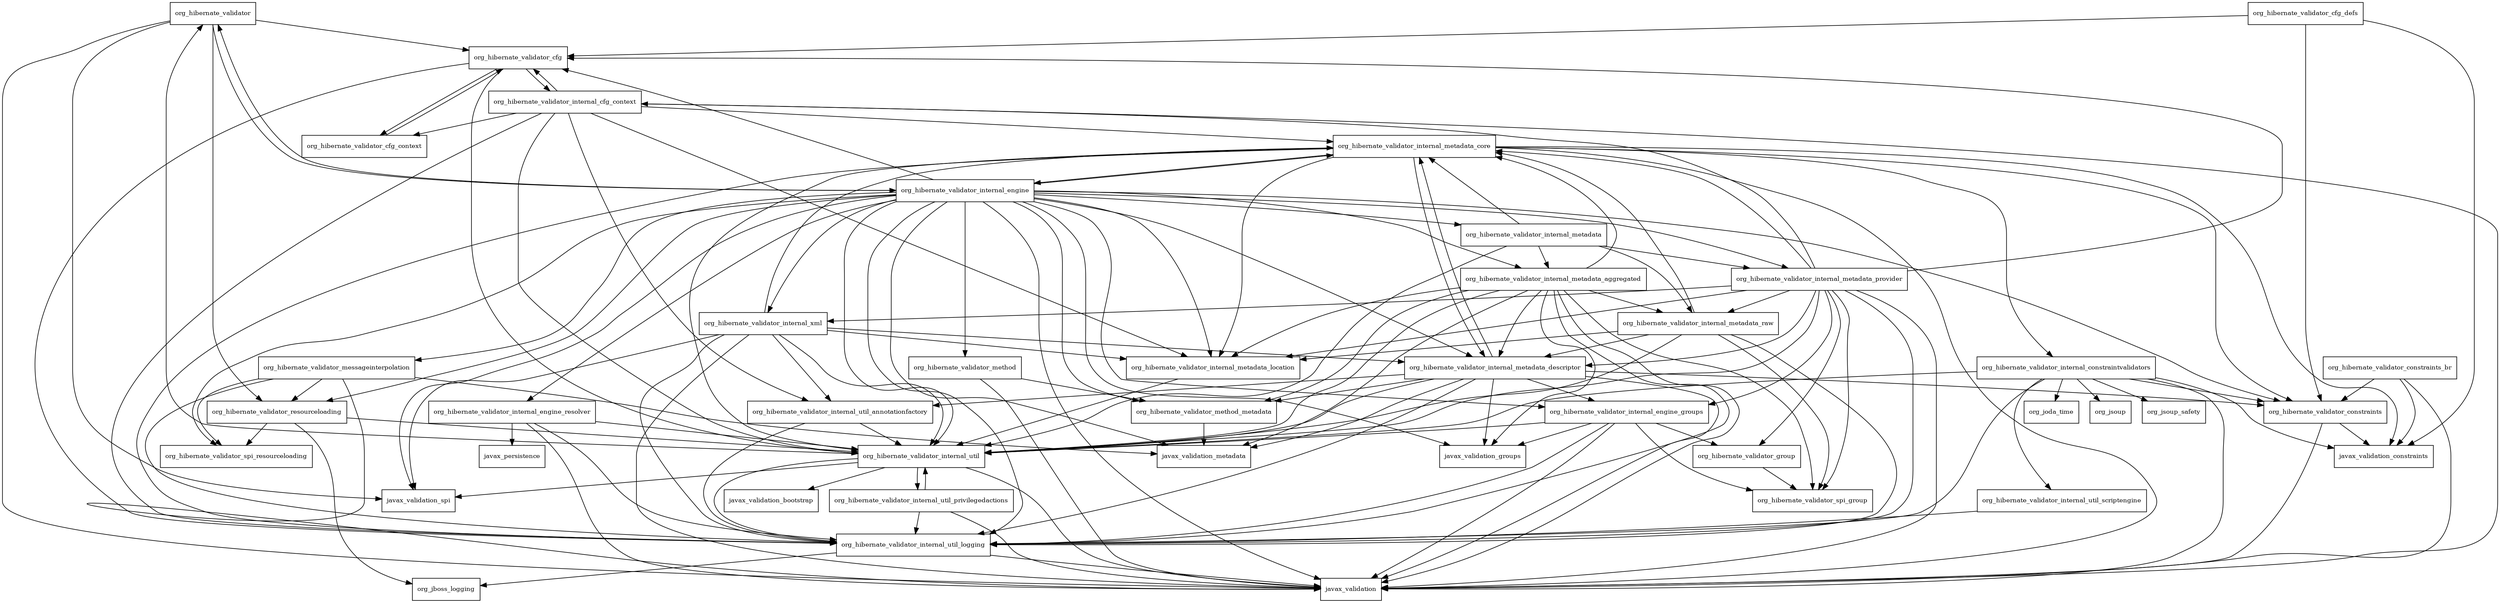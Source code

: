 digraph hibernate_validator_4_3_1_Final_redhat_1_package_dependencies {
  node [shape = box, fontsize=10.0];
  org_hibernate_validator -> javax_validation;
  org_hibernate_validator -> javax_validation_spi;
  org_hibernate_validator -> org_hibernate_validator_cfg;
  org_hibernate_validator -> org_hibernate_validator_internal_engine;
  org_hibernate_validator -> org_hibernate_validator_resourceloading;
  org_hibernate_validator_cfg -> org_hibernate_validator_cfg_context;
  org_hibernate_validator_cfg -> org_hibernate_validator_internal_cfg_context;
  org_hibernate_validator_cfg -> org_hibernate_validator_internal_util;
  org_hibernate_validator_cfg -> org_hibernate_validator_internal_util_logging;
  org_hibernate_validator_cfg_context -> org_hibernate_validator_cfg;
  org_hibernate_validator_cfg_defs -> javax_validation_constraints;
  org_hibernate_validator_cfg_defs -> org_hibernate_validator_cfg;
  org_hibernate_validator_cfg_defs -> org_hibernate_validator_constraints;
  org_hibernate_validator_constraints -> javax_validation;
  org_hibernate_validator_constraints -> javax_validation_constraints;
  org_hibernate_validator_constraints_br -> javax_validation;
  org_hibernate_validator_constraints_br -> javax_validation_constraints;
  org_hibernate_validator_constraints_br -> org_hibernate_validator_constraints;
  org_hibernate_validator_group -> org_hibernate_validator_spi_group;
  org_hibernate_validator_internal_cfg_context -> javax_validation;
  org_hibernate_validator_internal_cfg_context -> org_hibernate_validator_cfg;
  org_hibernate_validator_internal_cfg_context -> org_hibernate_validator_cfg_context;
  org_hibernate_validator_internal_cfg_context -> org_hibernate_validator_internal_metadata_core;
  org_hibernate_validator_internal_cfg_context -> org_hibernate_validator_internal_metadata_location;
  org_hibernate_validator_internal_cfg_context -> org_hibernate_validator_internal_util;
  org_hibernate_validator_internal_cfg_context -> org_hibernate_validator_internal_util_annotationfactory;
  org_hibernate_validator_internal_cfg_context -> org_hibernate_validator_internal_util_logging;
  org_hibernate_validator_internal_constraintvalidators -> javax_validation;
  org_hibernate_validator_internal_constraintvalidators -> javax_validation_constraints;
  org_hibernate_validator_internal_constraintvalidators -> org_hibernate_validator_constraints;
  org_hibernate_validator_internal_constraintvalidators -> org_hibernate_validator_internal_util;
  org_hibernate_validator_internal_constraintvalidators -> org_hibernate_validator_internal_util_logging;
  org_hibernate_validator_internal_constraintvalidators -> org_hibernate_validator_internal_util_scriptengine;
  org_hibernate_validator_internal_constraintvalidators -> org_joda_time;
  org_hibernate_validator_internal_constraintvalidators -> org_jsoup;
  org_hibernate_validator_internal_constraintvalidators -> org_jsoup_safety;
  org_hibernate_validator_internal_engine -> javax_validation;
  org_hibernate_validator_internal_engine -> javax_validation_groups;
  org_hibernate_validator_internal_engine -> javax_validation_metadata;
  org_hibernate_validator_internal_engine -> javax_validation_spi;
  org_hibernate_validator_internal_engine -> org_hibernate_validator;
  org_hibernate_validator_internal_engine -> org_hibernate_validator_cfg;
  org_hibernate_validator_internal_engine -> org_hibernate_validator_constraints;
  org_hibernate_validator_internal_engine -> org_hibernate_validator_internal_engine_groups;
  org_hibernate_validator_internal_engine -> org_hibernate_validator_internal_engine_resolver;
  org_hibernate_validator_internal_engine -> org_hibernate_validator_internal_metadata;
  org_hibernate_validator_internal_engine -> org_hibernate_validator_internal_metadata_aggregated;
  org_hibernate_validator_internal_engine -> org_hibernate_validator_internal_metadata_core;
  org_hibernate_validator_internal_engine -> org_hibernate_validator_internal_metadata_descriptor;
  org_hibernate_validator_internal_engine -> org_hibernate_validator_internal_metadata_location;
  org_hibernate_validator_internal_engine -> org_hibernate_validator_internal_metadata_provider;
  org_hibernate_validator_internal_engine -> org_hibernate_validator_internal_util;
  org_hibernate_validator_internal_engine -> org_hibernate_validator_internal_util_logging;
  org_hibernate_validator_internal_engine -> org_hibernate_validator_internal_xml;
  org_hibernate_validator_internal_engine -> org_hibernate_validator_messageinterpolation;
  org_hibernate_validator_internal_engine -> org_hibernate_validator_method;
  org_hibernate_validator_internal_engine -> org_hibernate_validator_method_metadata;
  org_hibernate_validator_internal_engine -> org_hibernate_validator_resourceloading;
  org_hibernate_validator_internal_engine -> org_hibernate_validator_spi_resourceloading;
  org_hibernate_validator_internal_engine_groups -> javax_validation;
  org_hibernate_validator_internal_engine_groups -> javax_validation_groups;
  org_hibernate_validator_internal_engine_groups -> org_hibernate_validator_group;
  org_hibernate_validator_internal_engine_groups -> org_hibernate_validator_internal_util;
  org_hibernate_validator_internal_engine_groups -> org_hibernate_validator_internal_util_logging;
  org_hibernate_validator_internal_engine_groups -> org_hibernate_validator_spi_group;
  org_hibernate_validator_internal_engine_resolver -> javax_persistence;
  org_hibernate_validator_internal_engine_resolver -> javax_validation;
  org_hibernate_validator_internal_engine_resolver -> org_hibernate_validator_internal_util;
  org_hibernate_validator_internal_engine_resolver -> org_hibernate_validator_internal_util_logging;
  org_hibernate_validator_internal_metadata -> org_hibernate_validator_internal_metadata_aggregated;
  org_hibernate_validator_internal_metadata -> org_hibernate_validator_internal_metadata_core;
  org_hibernate_validator_internal_metadata -> org_hibernate_validator_internal_metadata_provider;
  org_hibernate_validator_internal_metadata -> org_hibernate_validator_internal_metadata_raw;
  org_hibernate_validator_internal_metadata -> org_hibernate_validator_internal_util;
  org_hibernate_validator_internal_metadata_aggregated -> javax_validation;
  org_hibernate_validator_internal_metadata_aggregated -> javax_validation_groups;
  org_hibernate_validator_internal_metadata_aggregated -> javax_validation_metadata;
  org_hibernate_validator_internal_metadata_aggregated -> org_hibernate_validator_internal_metadata_core;
  org_hibernate_validator_internal_metadata_aggregated -> org_hibernate_validator_internal_metadata_descriptor;
  org_hibernate_validator_internal_metadata_aggregated -> org_hibernate_validator_internal_metadata_location;
  org_hibernate_validator_internal_metadata_aggregated -> org_hibernate_validator_internal_metadata_raw;
  org_hibernate_validator_internal_metadata_aggregated -> org_hibernate_validator_internal_util;
  org_hibernate_validator_internal_metadata_aggregated -> org_hibernate_validator_internal_util_logging;
  org_hibernate_validator_internal_metadata_aggregated -> org_hibernate_validator_method_metadata;
  org_hibernate_validator_internal_metadata_aggregated -> org_hibernate_validator_spi_group;
  org_hibernate_validator_internal_metadata_core -> javax_validation;
  org_hibernate_validator_internal_metadata_core -> javax_validation_constraints;
  org_hibernate_validator_internal_metadata_core -> org_hibernate_validator_constraints;
  org_hibernate_validator_internal_metadata_core -> org_hibernate_validator_internal_constraintvalidators;
  org_hibernate_validator_internal_metadata_core -> org_hibernate_validator_internal_engine;
  org_hibernate_validator_internal_metadata_core -> org_hibernate_validator_internal_metadata_descriptor;
  org_hibernate_validator_internal_metadata_core -> org_hibernate_validator_internal_metadata_location;
  org_hibernate_validator_internal_metadata_core -> org_hibernate_validator_internal_util;
  org_hibernate_validator_internal_metadata_core -> org_hibernate_validator_internal_util_logging;
  org_hibernate_validator_internal_metadata_descriptor -> javax_validation;
  org_hibernate_validator_internal_metadata_descriptor -> javax_validation_groups;
  org_hibernate_validator_internal_metadata_descriptor -> javax_validation_metadata;
  org_hibernate_validator_internal_metadata_descriptor -> org_hibernate_validator_constraints;
  org_hibernate_validator_internal_metadata_descriptor -> org_hibernate_validator_internal_engine_groups;
  org_hibernate_validator_internal_metadata_descriptor -> org_hibernate_validator_internal_metadata_core;
  org_hibernate_validator_internal_metadata_descriptor -> org_hibernate_validator_internal_util;
  org_hibernate_validator_internal_metadata_descriptor -> org_hibernate_validator_internal_util_annotationfactory;
  org_hibernate_validator_internal_metadata_descriptor -> org_hibernate_validator_internal_util_logging;
  org_hibernate_validator_internal_metadata_descriptor -> org_hibernate_validator_method_metadata;
  org_hibernate_validator_internal_metadata_location -> org_hibernate_validator_internal_util;
  org_hibernate_validator_internal_metadata_provider -> javax_validation;
  org_hibernate_validator_internal_metadata_provider -> org_hibernate_validator_cfg;
  org_hibernate_validator_internal_metadata_provider -> org_hibernate_validator_group;
  org_hibernate_validator_internal_metadata_provider -> org_hibernate_validator_internal_cfg_context;
  org_hibernate_validator_internal_metadata_provider -> org_hibernate_validator_internal_engine_groups;
  org_hibernate_validator_internal_metadata_provider -> org_hibernate_validator_internal_metadata_core;
  org_hibernate_validator_internal_metadata_provider -> org_hibernate_validator_internal_metadata_descriptor;
  org_hibernate_validator_internal_metadata_provider -> org_hibernate_validator_internal_metadata_location;
  org_hibernate_validator_internal_metadata_provider -> org_hibernate_validator_internal_metadata_raw;
  org_hibernate_validator_internal_metadata_provider -> org_hibernate_validator_internal_util;
  org_hibernate_validator_internal_metadata_provider -> org_hibernate_validator_internal_util_logging;
  org_hibernate_validator_internal_metadata_provider -> org_hibernate_validator_internal_xml;
  org_hibernate_validator_internal_metadata_provider -> org_hibernate_validator_spi_group;
  org_hibernate_validator_internal_metadata_raw -> org_hibernate_validator_internal_metadata_core;
  org_hibernate_validator_internal_metadata_raw -> org_hibernate_validator_internal_metadata_descriptor;
  org_hibernate_validator_internal_metadata_raw -> org_hibernate_validator_internal_metadata_location;
  org_hibernate_validator_internal_metadata_raw -> org_hibernate_validator_internal_util;
  org_hibernate_validator_internal_metadata_raw -> org_hibernate_validator_internal_util_logging;
  org_hibernate_validator_internal_metadata_raw -> org_hibernate_validator_spi_group;
  org_hibernate_validator_internal_util -> javax_validation;
  org_hibernate_validator_internal_util -> javax_validation_bootstrap;
  org_hibernate_validator_internal_util -> javax_validation_spi;
  org_hibernate_validator_internal_util -> org_hibernate_validator;
  org_hibernate_validator_internal_util -> org_hibernate_validator_internal_util_logging;
  org_hibernate_validator_internal_util -> org_hibernate_validator_internal_util_privilegedactions;
  org_hibernate_validator_internal_util_annotationfactory -> org_hibernate_validator_internal_util;
  org_hibernate_validator_internal_util_annotationfactory -> org_hibernate_validator_internal_util_logging;
  org_hibernate_validator_internal_util_logging -> javax_validation;
  org_hibernate_validator_internal_util_logging -> org_jboss_logging;
  org_hibernate_validator_internal_util_privilegedactions -> javax_validation;
  org_hibernate_validator_internal_util_privilegedactions -> org_hibernate_validator_internal_util;
  org_hibernate_validator_internal_util_privilegedactions -> org_hibernate_validator_internal_util_logging;
  org_hibernate_validator_internal_util_scriptengine -> org_hibernate_validator_internal_util_logging;
  org_hibernate_validator_internal_xml -> javax_validation;
  org_hibernate_validator_internal_xml -> javax_validation_spi;
  org_hibernate_validator_internal_xml -> org_hibernate_validator_internal_metadata_core;
  org_hibernate_validator_internal_xml -> org_hibernate_validator_internal_metadata_descriptor;
  org_hibernate_validator_internal_xml -> org_hibernate_validator_internal_metadata_location;
  org_hibernate_validator_internal_xml -> org_hibernate_validator_internal_util;
  org_hibernate_validator_internal_xml -> org_hibernate_validator_internal_util_annotationfactory;
  org_hibernate_validator_internal_xml -> org_hibernate_validator_internal_util_logging;
  org_hibernate_validator_messageinterpolation -> javax_validation;
  org_hibernate_validator_messageinterpolation -> javax_validation_metadata;
  org_hibernate_validator_messageinterpolation -> org_hibernate_validator_internal_util_logging;
  org_hibernate_validator_messageinterpolation -> org_hibernate_validator_resourceloading;
  org_hibernate_validator_messageinterpolation -> org_hibernate_validator_spi_resourceloading;
  org_hibernate_validator_method -> javax_validation;
  org_hibernate_validator_method -> org_hibernate_validator_method_metadata;
  org_hibernate_validator_method_metadata -> javax_validation_metadata;
  org_hibernate_validator_resourceloading -> org_hibernate_validator_internal_util;
  org_hibernate_validator_resourceloading -> org_hibernate_validator_spi_resourceloading;
  org_hibernate_validator_resourceloading -> org_jboss_logging;
}
